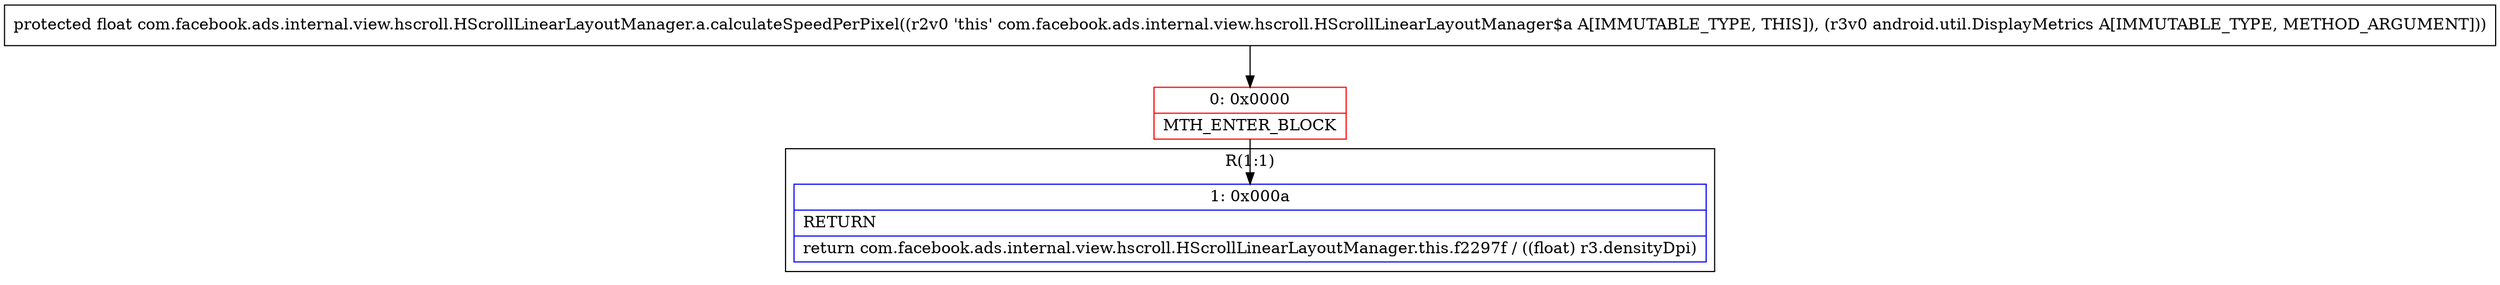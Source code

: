 digraph "CFG forcom.facebook.ads.internal.view.hscroll.HScrollLinearLayoutManager.a.calculateSpeedPerPixel(Landroid\/util\/DisplayMetrics;)F" {
subgraph cluster_Region_292432608 {
label = "R(1:1)";
node [shape=record,color=blue];
Node_1 [shape=record,label="{1\:\ 0x000a|RETURN\l|return com.facebook.ads.internal.view.hscroll.HScrollLinearLayoutManager.this.f2297f \/ ((float) r3.densityDpi)\l}"];
}
Node_0 [shape=record,color=red,label="{0\:\ 0x0000|MTH_ENTER_BLOCK\l}"];
MethodNode[shape=record,label="{protected float com.facebook.ads.internal.view.hscroll.HScrollLinearLayoutManager.a.calculateSpeedPerPixel((r2v0 'this' com.facebook.ads.internal.view.hscroll.HScrollLinearLayoutManager$a A[IMMUTABLE_TYPE, THIS]), (r3v0 android.util.DisplayMetrics A[IMMUTABLE_TYPE, METHOD_ARGUMENT])) }"];
MethodNode -> Node_0;
Node_0 -> Node_1;
}

